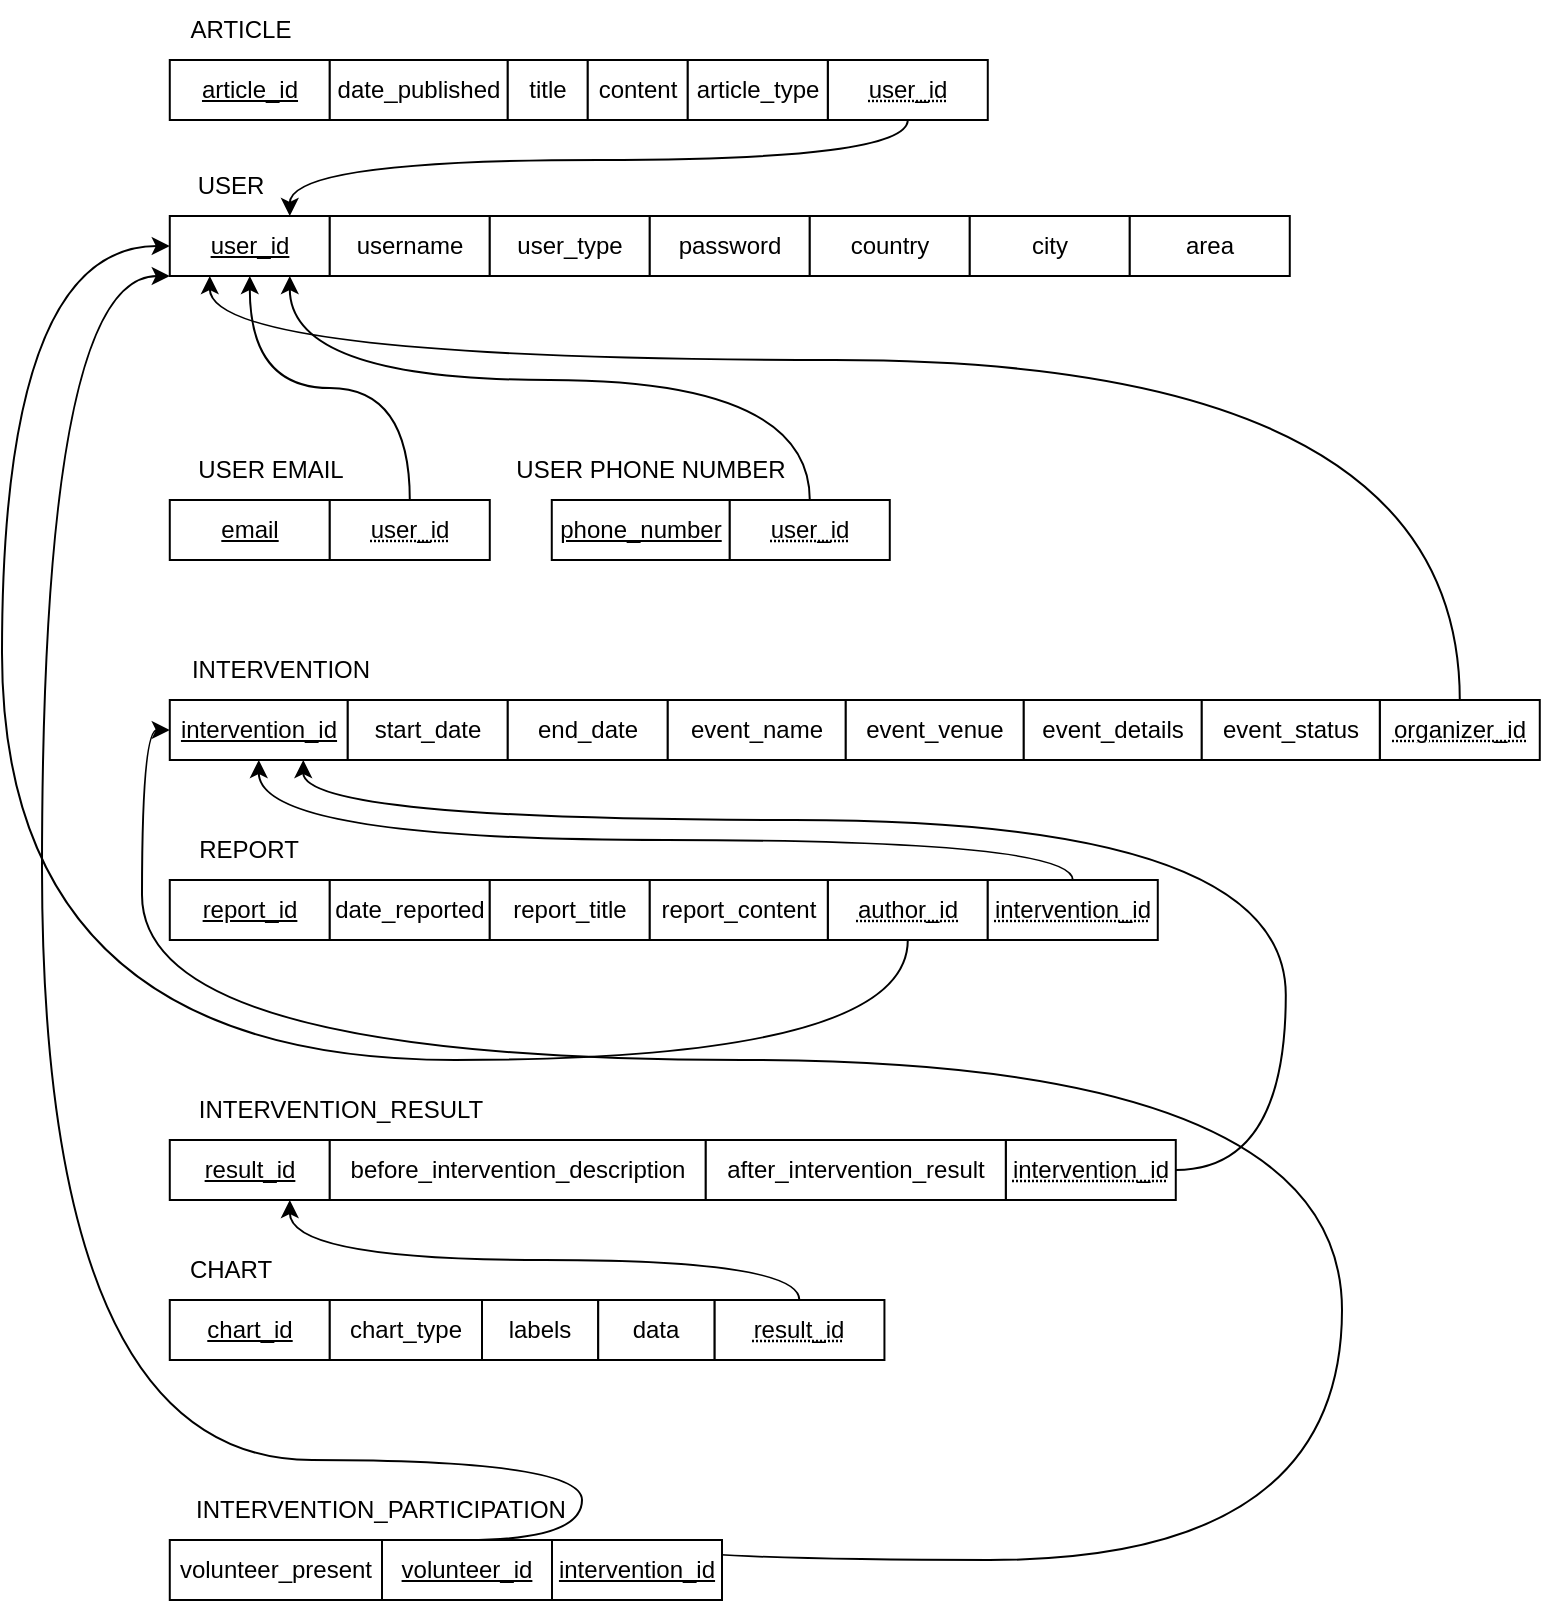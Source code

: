 <mxfile version="24.2.3" type="github">
  <diagram name="Page-1" id="2q1C1uKWbJOoHwZ1PiuB">
    <mxGraphModel dx="1282" dy="535" grid="1" gridSize="10" guides="1" tooltips="1" connect="1" arrows="1" fold="1" page="1" pageScale="1" pageWidth="850" pageHeight="1100" math="0" shadow="0">
      <root>
        <mxCell id="0" />
        <mxCell id="1" parent="0" />
        <mxCell id="OzQULG-dRKaMRiAVHQlx-1" value="&lt;u&gt;user_id&lt;/u&gt;" style="rounded=0;whiteSpace=wrap;html=1;" parent="1" vertex="1">
          <mxGeometry x="113.89" y="168" width="80" height="30" as="geometry" />
        </mxCell>
        <mxCell id="OzQULG-dRKaMRiAVHQlx-2" value="USER" style="text;html=1;align=center;verticalAlign=middle;resizable=0;points=[];autosize=1;strokeColor=none;fillColor=none;" parent="1" vertex="1">
          <mxGeometry x="113.89" y="138" width="60" height="30" as="geometry" />
        </mxCell>
        <mxCell id="OzQULG-dRKaMRiAVHQlx-3" value="username" style="rounded=0;whiteSpace=wrap;html=1;" parent="1" vertex="1">
          <mxGeometry x="193.89" y="168" width="80" height="30" as="geometry" />
        </mxCell>
        <mxCell id="OzQULG-dRKaMRiAVHQlx-4" value="user_type" style="rounded=0;whiteSpace=wrap;html=1;" parent="1" vertex="1">
          <mxGeometry x="273.89" y="168" width="80" height="30" as="geometry" />
        </mxCell>
        <mxCell id="OzQULG-dRKaMRiAVHQlx-5" value="&lt;u&gt;email&lt;/u&gt;" style="rounded=0;whiteSpace=wrap;html=1;" parent="1" vertex="1">
          <mxGeometry x="113.89" y="310" width="80" height="30" as="geometry" />
        </mxCell>
        <mxCell id="OzQULG-dRKaMRiAVHQlx-6" value="USER EMAIL" style="text;html=1;align=center;verticalAlign=middle;resizable=0;points=[];autosize=1;strokeColor=none;fillColor=none;" parent="1" vertex="1">
          <mxGeometry x="113.89" y="280" width="100" height="30" as="geometry" />
        </mxCell>
        <mxCell id="OzQULG-dRKaMRiAVHQlx-8" style="edgeStyle=orthogonalEdgeStyle;rounded=0;orthogonalLoop=1;jettySize=auto;html=1;entryX=0.5;entryY=1;entryDx=0;entryDy=0;curved=1;" parent="1" source="OzQULG-dRKaMRiAVHQlx-7" target="OzQULG-dRKaMRiAVHQlx-1" edge="1">
          <mxGeometry relative="1" as="geometry" />
        </mxCell>
        <mxCell id="OzQULG-dRKaMRiAVHQlx-7" value="&lt;u style=&quot;text-decoration: dotted underline&quot;&gt;user_id&lt;/u&gt;" style="rounded=0;whiteSpace=wrap;html=1;" parent="1" vertex="1">
          <mxGeometry x="193.89" y="310" width="80" height="30" as="geometry" />
        </mxCell>
        <mxCell id="OzQULG-dRKaMRiAVHQlx-9" value="&lt;u&gt;phone_number&lt;/u&gt;" style="rounded=0;whiteSpace=wrap;html=1;" parent="1" vertex="1">
          <mxGeometry x="304.89" y="310" width="89" height="30" as="geometry" />
        </mxCell>
        <mxCell id="OzQULG-dRKaMRiAVHQlx-10" value="USER PHONE NUMBER" style="text;html=1;align=center;verticalAlign=middle;resizable=0;points=[];autosize=1;strokeColor=none;fillColor=none;" parent="1" vertex="1">
          <mxGeometry x="273.89" y="280" width="160" height="30" as="geometry" />
        </mxCell>
        <mxCell id="OzQULG-dRKaMRiAVHQlx-12" style="edgeStyle=orthogonalEdgeStyle;rounded=0;orthogonalLoop=1;jettySize=auto;html=1;entryX=0.75;entryY=1;entryDx=0;entryDy=0;curved=1;" parent="1" source="OzQULG-dRKaMRiAVHQlx-11" target="OzQULG-dRKaMRiAVHQlx-1" edge="1">
          <mxGeometry relative="1" as="geometry">
            <Array as="points">
              <mxPoint x="433.89" y="250" />
              <mxPoint x="173.89" y="250" />
            </Array>
          </mxGeometry>
        </mxCell>
        <mxCell id="OzQULG-dRKaMRiAVHQlx-11" value="&lt;u style=&quot;text-decoration: dotted underline&quot;&gt;user_id&lt;/u&gt;" style="rounded=0;whiteSpace=wrap;html=1;" parent="1" vertex="1">
          <mxGeometry x="393.89" y="310" width="80" height="30" as="geometry" />
        </mxCell>
        <mxCell id="OzQULG-dRKaMRiAVHQlx-13" value="password" style="rounded=0;whiteSpace=wrap;html=1;" parent="1" vertex="1">
          <mxGeometry x="353.89" y="168" width="80" height="30" as="geometry" />
        </mxCell>
        <mxCell id="OzQULG-dRKaMRiAVHQlx-14" value="country" style="rounded=0;whiteSpace=wrap;html=1;" parent="1" vertex="1">
          <mxGeometry x="433.89" y="168" width="80" height="30" as="geometry" />
        </mxCell>
        <mxCell id="OzQULG-dRKaMRiAVHQlx-15" value="city" style="rounded=0;whiteSpace=wrap;html=1;" parent="1" vertex="1">
          <mxGeometry x="513.89" y="168" width="80" height="30" as="geometry" />
        </mxCell>
        <mxCell id="OzQULG-dRKaMRiAVHQlx-16" value="area" style="rounded=0;whiteSpace=wrap;html=1;" parent="1" vertex="1">
          <mxGeometry x="593.89" y="168" width="80" height="30" as="geometry" />
        </mxCell>
        <mxCell id="OzQULG-dRKaMRiAVHQlx-17" value="&lt;u&gt;article_id&lt;/u&gt;" style="rounded=0;whiteSpace=wrap;html=1;" parent="1" vertex="1">
          <mxGeometry x="113.89" y="90" width="80" height="30" as="geometry" />
        </mxCell>
        <mxCell id="OzQULG-dRKaMRiAVHQlx-18" value="ARTICLE" style="text;html=1;align=center;verticalAlign=middle;resizable=0;points=[];autosize=1;strokeColor=none;fillColor=none;" parent="1" vertex="1">
          <mxGeometry x="113.89" y="60" width="70" height="30" as="geometry" />
        </mxCell>
        <mxCell id="OzQULG-dRKaMRiAVHQlx-23" style="edgeStyle=orthogonalEdgeStyle;rounded=0;orthogonalLoop=1;jettySize=auto;html=1;entryX=0.75;entryY=0;entryDx=0;entryDy=0;curved=1;exitX=0.5;exitY=1;exitDx=0;exitDy=0;" parent="1" source="OzQULG-dRKaMRiAVHQlx-19" target="OzQULG-dRKaMRiAVHQlx-1" edge="1">
          <mxGeometry relative="1" as="geometry">
            <Array as="points">
              <mxPoint x="482.89" y="140" />
              <mxPoint x="173.89" y="140" />
            </Array>
          </mxGeometry>
        </mxCell>
        <mxCell id="OzQULG-dRKaMRiAVHQlx-19" value="&lt;u style=&quot;text-decoration: dotted underline&quot;&gt;user_id&lt;/u&gt;" style="rounded=0;whiteSpace=wrap;html=1;" parent="1" vertex="1">
          <mxGeometry x="442.89" y="90" width="80" height="30" as="geometry" />
        </mxCell>
        <mxCell id="OzQULG-dRKaMRiAVHQlx-20" value="date_published" style="rounded=0;whiteSpace=wrap;html=1;" parent="1" vertex="1">
          <mxGeometry x="193.89" y="90" width="89" height="30" as="geometry" />
        </mxCell>
        <mxCell id="OzQULG-dRKaMRiAVHQlx-21" value="title" style="rounded=0;whiteSpace=wrap;html=1;" parent="1" vertex="1">
          <mxGeometry x="282.89" y="90" width="40" height="30" as="geometry" />
        </mxCell>
        <mxCell id="OzQULG-dRKaMRiAVHQlx-22" value="content" style="rounded=0;whiteSpace=wrap;html=1;" parent="1" vertex="1">
          <mxGeometry x="322.89" y="90" width="50" height="30" as="geometry" />
        </mxCell>
        <mxCell id="OzQULG-dRKaMRiAVHQlx-25" value="article_type" style="rounded=0;whiteSpace=wrap;html=1;" parent="1" vertex="1">
          <mxGeometry x="372.89" y="90" width="70" height="30" as="geometry" />
        </mxCell>
        <mxCell id="OzQULG-dRKaMRiAVHQlx-28" value="&lt;u&gt;report_id&lt;/u&gt;" style="rounded=0;whiteSpace=wrap;html=1;" parent="1" vertex="1">
          <mxGeometry x="113.89" y="500" width="80" height="30" as="geometry" />
        </mxCell>
        <mxCell id="OzQULG-dRKaMRiAVHQlx-46" style="edgeStyle=orthogonalEdgeStyle;rounded=0;orthogonalLoop=1;jettySize=auto;html=1;entryX=0;entryY=0.5;entryDx=0;entryDy=0;curved=1;" parent="1" source="OzQULG-dRKaMRiAVHQlx-29" target="OzQULG-dRKaMRiAVHQlx-1" edge="1">
          <mxGeometry relative="1" as="geometry">
            <Array as="points">
              <mxPoint x="483" y="590" />
              <mxPoint x="30" y="590" />
              <mxPoint x="30" y="183" />
            </Array>
          </mxGeometry>
        </mxCell>
        <mxCell id="OzQULG-dRKaMRiAVHQlx-29" value="&lt;u style=&quot;text-decoration: dotted underline&quot;&gt;author_id&lt;/u&gt;" style="rounded=0;whiteSpace=wrap;html=1;" parent="1" vertex="1">
          <mxGeometry x="442.89" y="500" width="80" height="30" as="geometry" />
        </mxCell>
        <mxCell id="OzQULG-dRKaMRiAVHQlx-30" value="REPORT" style="text;html=1;align=center;verticalAlign=middle;resizable=0;points=[];autosize=1;strokeColor=none;fillColor=none;" parent="1" vertex="1">
          <mxGeometry x="117.89" y="470" width="70" height="30" as="geometry" />
        </mxCell>
        <mxCell id="OzQULG-dRKaMRiAVHQlx-47" style="edgeStyle=orthogonalEdgeStyle;rounded=0;orthogonalLoop=1;jettySize=auto;html=1;entryX=0.5;entryY=1;entryDx=0;entryDy=0;curved=1;" parent="1" source="OzQULG-dRKaMRiAVHQlx-32" target="OzQULG-dRKaMRiAVHQlx-36" edge="1">
          <mxGeometry relative="1" as="geometry">
            <Array as="points">
              <mxPoint x="564.89" y="480" />
              <mxPoint x="158.89" y="480" />
            </Array>
          </mxGeometry>
        </mxCell>
        <mxCell id="OzQULG-dRKaMRiAVHQlx-32" value="&lt;u style=&quot;text-decoration: dotted underline&quot;&gt;intervention_id&lt;/u&gt;" style="rounded=0;whiteSpace=wrap;html=1;" parent="1" vertex="1">
          <mxGeometry x="522.89" y="500" width="85" height="30" as="geometry" />
        </mxCell>
        <mxCell id="OzQULG-dRKaMRiAVHQlx-33" value="date_reported" style="rounded=0;whiteSpace=wrap;html=1;" parent="1" vertex="1">
          <mxGeometry x="193.89" y="500" width="80" height="30" as="geometry" />
        </mxCell>
        <mxCell id="OzQULG-dRKaMRiAVHQlx-34" value="report_title" style="rounded=0;whiteSpace=wrap;html=1;" parent="1" vertex="1">
          <mxGeometry x="273.89" y="500" width="80" height="30" as="geometry" />
        </mxCell>
        <mxCell id="OzQULG-dRKaMRiAVHQlx-35" value="report_content" style="rounded=0;whiteSpace=wrap;html=1;" parent="1" vertex="1">
          <mxGeometry x="353.89" y="500" width="89" height="30" as="geometry" />
        </mxCell>
        <mxCell id="OzQULG-dRKaMRiAVHQlx-36" value="&lt;u&gt;intervention_id&lt;/u&gt;" style="rounded=0;whiteSpace=wrap;html=1;" parent="1" vertex="1">
          <mxGeometry x="113.89" y="410" width="89" height="30" as="geometry" />
        </mxCell>
        <mxCell id="OzQULG-dRKaMRiAVHQlx-48" style="edgeStyle=orthogonalEdgeStyle;rounded=0;orthogonalLoop=1;jettySize=auto;html=1;entryX=0.25;entryY=1;entryDx=0;entryDy=0;curved=1;" parent="1" source="OzQULG-dRKaMRiAVHQlx-37" target="OzQULG-dRKaMRiAVHQlx-1" edge="1">
          <mxGeometry relative="1" as="geometry">
            <Array as="points">
              <mxPoint x="758.89" y="240" />
              <mxPoint x="133.89" y="240" />
            </Array>
          </mxGeometry>
        </mxCell>
        <mxCell id="OzQULG-dRKaMRiAVHQlx-37" value="&lt;u style=&quot;text-decoration: dotted underline&quot;&gt;organizer_id&lt;/u&gt;" style="rounded=0;whiteSpace=wrap;html=1;" parent="1" vertex="1">
          <mxGeometry x="718.89" y="410" width="80" height="30" as="geometry" />
        </mxCell>
        <mxCell id="OzQULG-dRKaMRiAVHQlx-38" value="INTERVENTION" style="text;html=1;align=center;verticalAlign=middle;resizable=0;points=[];autosize=1;strokeColor=none;fillColor=none;" parent="1" vertex="1">
          <mxGeometry x="113.89" y="380" width="110" height="30" as="geometry" />
        </mxCell>
        <mxCell id="OzQULG-dRKaMRiAVHQlx-40" value="start_date" style="rounded=0;whiteSpace=wrap;html=1;" parent="1" vertex="1">
          <mxGeometry x="202.89" y="410" width="80" height="30" as="geometry" />
        </mxCell>
        <mxCell id="OzQULG-dRKaMRiAVHQlx-41" value="end_date" style="rounded=0;whiteSpace=wrap;html=1;" parent="1" vertex="1">
          <mxGeometry x="282.89" y="410" width="80" height="30" as="geometry" />
        </mxCell>
        <mxCell id="OzQULG-dRKaMRiAVHQlx-42" value="event_name" style="rounded=0;whiteSpace=wrap;html=1;" parent="1" vertex="1">
          <mxGeometry x="362.89" y="410" width="89" height="30" as="geometry" />
        </mxCell>
        <mxCell id="OzQULG-dRKaMRiAVHQlx-43" value="event_venue" style="rounded=0;whiteSpace=wrap;html=1;" parent="1" vertex="1">
          <mxGeometry x="451.89" y="410" width="89" height="30" as="geometry" />
        </mxCell>
        <mxCell id="OzQULG-dRKaMRiAVHQlx-44" value="event_details" style="rounded=0;whiteSpace=wrap;html=1;" parent="1" vertex="1">
          <mxGeometry x="540.89" y="410" width="89" height="30" as="geometry" />
        </mxCell>
        <mxCell id="OzQULG-dRKaMRiAVHQlx-45" value="event_status" style="rounded=0;whiteSpace=wrap;html=1;" parent="1" vertex="1">
          <mxGeometry x="629.89" y="410" width="89" height="30" as="geometry" />
        </mxCell>
        <mxCell id="OzQULG-dRKaMRiAVHQlx-49" value="&lt;u&gt;result_id&lt;/u&gt;" style="rounded=0;whiteSpace=wrap;html=1;" parent="1" vertex="1">
          <mxGeometry x="113.89" y="630" width="80" height="30" as="geometry" />
        </mxCell>
        <mxCell id="OzQULG-dRKaMRiAVHQlx-51" value="INTERVENTION_RESULT" style="text;html=1;align=center;verticalAlign=middle;resizable=0;points=[];autosize=1;strokeColor=none;fillColor=none;" parent="1" vertex="1">
          <mxGeometry x="113.89" y="600" width="170" height="30" as="geometry" />
        </mxCell>
        <mxCell id="OzQULG-dRKaMRiAVHQlx-56" style="edgeStyle=orthogonalEdgeStyle;rounded=0;orthogonalLoop=1;jettySize=auto;html=1;entryX=0.75;entryY=1;entryDx=0;entryDy=0;curved=1;" parent="1" source="OzQULG-dRKaMRiAVHQlx-52" target="OzQULG-dRKaMRiAVHQlx-36" edge="1">
          <mxGeometry relative="1" as="geometry">
            <Array as="points">
              <mxPoint x="671.89" y="645" />
              <mxPoint x="671.89" y="470" />
              <mxPoint x="180.89" y="470" />
            </Array>
          </mxGeometry>
        </mxCell>
        <mxCell id="OzQULG-dRKaMRiAVHQlx-52" value="&lt;u style=&quot;text-decoration: dotted underline&quot;&gt;intervention_id&lt;/u&gt;" style="rounded=0;whiteSpace=wrap;html=1;" parent="1" vertex="1">
          <mxGeometry x="531.89" y="630" width="85" height="30" as="geometry" />
        </mxCell>
        <mxCell id="OzQULG-dRKaMRiAVHQlx-53" value="before_intervention_description" style="rounded=0;whiteSpace=wrap;html=1;" parent="1" vertex="1">
          <mxGeometry x="193.89" y="630" width="188" height="30" as="geometry" />
        </mxCell>
        <mxCell id="OzQULG-dRKaMRiAVHQlx-54" value="after_intervention_result" style="rounded=0;whiteSpace=wrap;html=1;" parent="1" vertex="1">
          <mxGeometry x="381.89" y="630" width="150" height="30" as="geometry" />
        </mxCell>
        <mxCell id="OzQULG-dRKaMRiAVHQlx-58" value="INTERVENTION_PARTICIPATION" style="text;html=1;align=center;verticalAlign=middle;resizable=0;points=[];autosize=1;strokeColor=none;fillColor=none;" parent="1" vertex="1">
          <mxGeometry x="113.89" y="800" width="210" height="30" as="geometry" />
        </mxCell>
        <mxCell id="OzQULG-dRKaMRiAVHQlx-64" style="edgeStyle=orthogonalEdgeStyle;rounded=0;orthogonalLoop=1;jettySize=auto;html=1;entryX=0;entryY=0.5;entryDx=0;entryDy=0;curved=1;exitX=0.5;exitY=0;exitDx=0;exitDy=0;" parent="1" source="OzQULG-dRKaMRiAVHQlx-59" target="OzQULG-dRKaMRiAVHQlx-36" edge="1">
          <mxGeometry relative="1" as="geometry">
            <Array as="points">
              <mxPoint x="347" y="840" />
              <mxPoint x="700" y="840" />
              <mxPoint x="700" y="590" />
              <mxPoint x="100" y="590" />
              <mxPoint x="100" y="425" />
            </Array>
          </mxGeometry>
        </mxCell>
        <mxCell id="OzQULG-dRKaMRiAVHQlx-59" value="&lt;span style=&quot;&quot;&gt;intervention_id&lt;/span&gt;" style="rounded=0;whiteSpace=wrap;html=1;fontStyle=4" parent="1" vertex="1">
          <mxGeometry x="305" y="830" width="85" height="30" as="geometry" />
        </mxCell>
        <mxCell id="OzQULG-dRKaMRiAVHQlx-60" value="volunteer_present" style="rounded=0;whiteSpace=wrap;html=1;" parent="1" vertex="1">
          <mxGeometry x="113.89" y="830" width="106.11" height="30" as="geometry" />
        </mxCell>
        <mxCell id="OzQULG-dRKaMRiAVHQlx-63" style="edgeStyle=orthogonalEdgeStyle;rounded=0;orthogonalLoop=1;jettySize=auto;html=1;entryX=0;entryY=1;entryDx=0;entryDy=0;curved=1;exitX=0.5;exitY=0;exitDx=0;exitDy=0;" parent="1" source="OzQULG-dRKaMRiAVHQlx-62" target="OzQULG-dRKaMRiAVHQlx-1" edge="1">
          <mxGeometry relative="1" as="geometry">
            <Array as="points">
              <mxPoint x="320" y="830" />
              <mxPoint x="320" y="790" />
              <mxPoint x="50" y="790" />
              <mxPoint x="50" y="198" />
            </Array>
          </mxGeometry>
        </mxCell>
        <mxCell id="OzQULG-dRKaMRiAVHQlx-62" value="&lt;span style=&quot;&quot;&gt;volunteer_id&lt;/span&gt;" style="rounded=0;whiteSpace=wrap;html=1;fontStyle=4" parent="1" vertex="1">
          <mxGeometry x="220" y="830" width="85" height="30" as="geometry" />
        </mxCell>
        <mxCell id="OzQULG-dRKaMRiAVHQlx-65" value="&lt;u&gt;chart_id&lt;/u&gt;" style="rounded=0;whiteSpace=wrap;html=1;" parent="1" vertex="1">
          <mxGeometry x="113.89" y="710" width="80" height="30" as="geometry" />
        </mxCell>
        <mxCell id="OzQULG-dRKaMRiAVHQlx-66" value="CHART" style="text;html=1;align=center;verticalAlign=middle;resizable=0;points=[];autosize=1;strokeColor=none;fillColor=none;" parent="1" vertex="1">
          <mxGeometry x="113.89" y="680" width="60" height="30" as="geometry" />
        </mxCell>
        <mxCell id="OzQULG-dRKaMRiAVHQlx-71" style="edgeStyle=orthogonalEdgeStyle;rounded=0;orthogonalLoop=1;jettySize=auto;html=1;entryX=0.75;entryY=1;entryDx=0;entryDy=0;curved=1;" parent="1" source="OzQULG-dRKaMRiAVHQlx-67" target="OzQULG-dRKaMRiAVHQlx-49" edge="1">
          <mxGeometry relative="1" as="geometry">
            <Array as="points">
              <mxPoint x="429" y="690" />
              <mxPoint x="174" y="690" />
            </Array>
          </mxGeometry>
        </mxCell>
        <mxCell id="OzQULG-dRKaMRiAVHQlx-67" value="&lt;u style=&quot;text-decoration: dotted underline&quot;&gt;result_id&lt;/u&gt;" style="rounded=0;whiteSpace=wrap;html=1;" parent="1" vertex="1">
          <mxGeometry x="386.22" y="710" width="85" height="30" as="geometry" />
        </mxCell>
        <mxCell id="OzQULG-dRKaMRiAVHQlx-68" value="chart_type" style="rounded=0;whiteSpace=wrap;html=1;" parent="1" vertex="1">
          <mxGeometry x="193.89" y="710" width="76.11" height="30" as="geometry" />
        </mxCell>
        <mxCell id="OzQULG-dRKaMRiAVHQlx-69" value="labels" style="rounded=0;whiteSpace=wrap;html=1;" parent="1" vertex="1">
          <mxGeometry x="270" y="710" width="58.11" height="30" as="geometry" />
        </mxCell>
        <mxCell id="OzQULG-dRKaMRiAVHQlx-70" value="data" style="rounded=0;whiteSpace=wrap;html=1;" parent="1" vertex="1">
          <mxGeometry x="328.11" y="710" width="58.11" height="30" as="geometry" />
        </mxCell>
      </root>
    </mxGraphModel>
  </diagram>
</mxfile>
